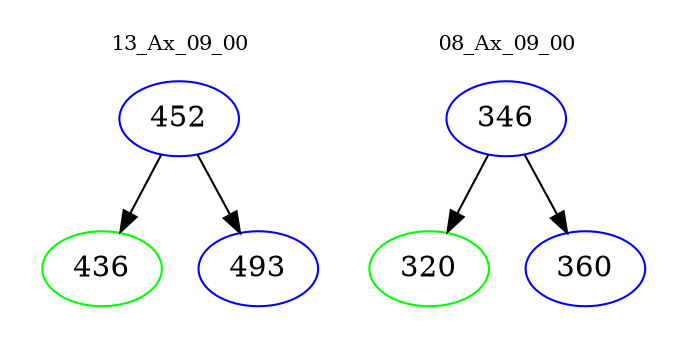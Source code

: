 digraph{
subgraph cluster_0 {
color = white
label = "13_Ax_09_00";
fontsize=10;
T0_452 [label="452", color="blue"]
T0_452 -> T0_436 [color="black"]
T0_436 [label="436", color="green"]
T0_452 -> T0_493 [color="black"]
T0_493 [label="493", color="blue"]
}
subgraph cluster_1 {
color = white
label = "08_Ax_09_00";
fontsize=10;
T1_346 [label="346", color="blue"]
T1_346 -> T1_320 [color="black"]
T1_320 [label="320", color="green"]
T1_346 -> T1_360 [color="black"]
T1_360 [label="360", color="blue"]
}
}
